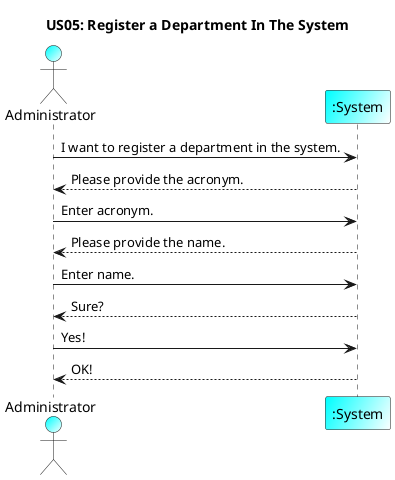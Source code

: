 @startuml
'https://plantuml.com/sequence-diagram

title US05: Register a Department In The System
actor Administrator #Cyan/White
participant ":System" as System #Cyan/White

Administrator -> System: I want to register a department in the system.
System --> Administrator: Please provide the acronym.
Administrator -> System: Enter acronym.
System --> Administrator: Please provide the name.
Administrator -> System: Enter name.
System --> Administrator: Sure?
Administrator -> System: Yes!
System --> Administrator: OK!
@enduml